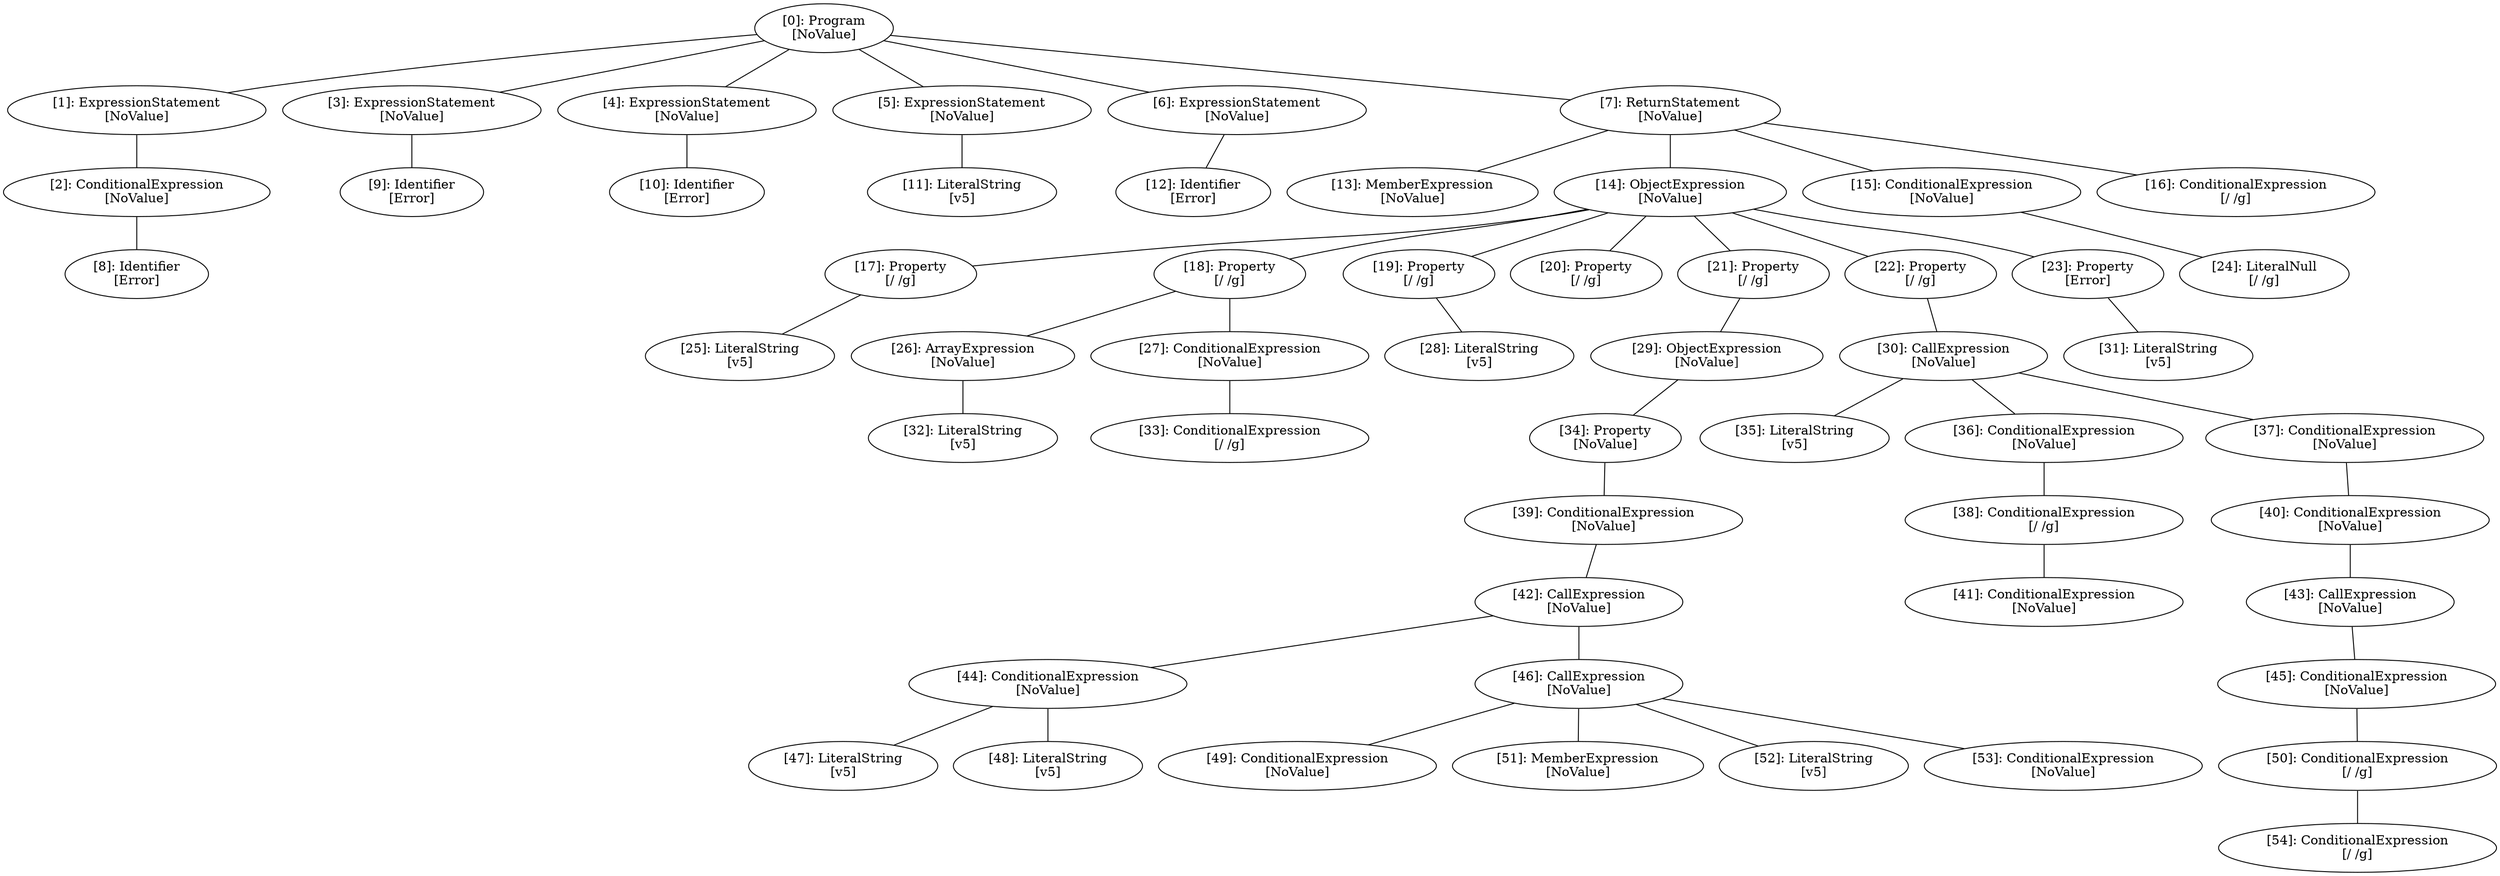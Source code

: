// Result
graph {
	0 [label="[0]: Program
[NoValue]"]
	1 [label="[1]: ExpressionStatement
[NoValue]"]
	2 [label="[2]: ConditionalExpression
[NoValue]"]
	3 [label="[3]: ExpressionStatement
[NoValue]"]
	4 [label="[4]: ExpressionStatement
[NoValue]"]
	5 [label="[5]: ExpressionStatement
[NoValue]"]
	6 [label="[6]: ExpressionStatement
[NoValue]"]
	7 [label="[7]: ReturnStatement
[NoValue]"]
	8 [label="[8]: Identifier
[Error]"]
	9 [label="[9]: Identifier
[Error]"]
	10 [label="[10]: Identifier
[Error]"]
	11 [label="[11]: LiteralString
[v5]"]
	12 [label="[12]: Identifier
[Error]"]
	13 [label="[13]: MemberExpression
[NoValue]"]
	14 [label="[14]: ObjectExpression
[NoValue]"]
	15 [label="[15]: ConditionalExpression
[NoValue]"]
	16 [label="[16]: ConditionalExpression
[/ /g]"]
	17 [label="[17]: Property
[/ /g]"]
	18 [label="[18]: Property
[/ /g]"]
	19 [label="[19]: Property
[/ /g]"]
	20 [label="[20]: Property
[/ /g]"]
	21 [label="[21]: Property
[/ /g]"]
	22 [label="[22]: Property
[/ /g]"]
	23 [label="[23]: Property
[Error]"]
	24 [label="[24]: LiteralNull
[/ /g]"]
	25 [label="[25]: LiteralString
[v5]"]
	26 [label="[26]: ArrayExpression
[NoValue]"]
	27 [label="[27]: ConditionalExpression
[NoValue]"]
	28 [label="[28]: LiteralString
[v5]"]
	29 [label="[29]: ObjectExpression
[NoValue]"]
	30 [label="[30]: CallExpression
[NoValue]"]
	31 [label="[31]: LiteralString
[v5]"]
	32 [label="[32]: LiteralString
[v5]"]
	33 [label="[33]: ConditionalExpression
[/ /g]"]
	34 [label="[34]: Property
[NoValue]"]
	35 [label="[35]: LiteralString
[v5]"]
	36 [label="[36]: ConditionalExpression
[NoValue]"]
	37 [label="[37]: ConditionalExpression
[NoValue]"]
	38 [label="[38]: ConditionalExpression
[/ /g]"]
	39 [label="[39]: ConditionalExpression
[NoValue]"]
	40 [label="[40]: ConditionalExpression
[NoValue]"]
	41 [label="[41]: ConditionalExpression
[NoValue]"]
	42 [label="[42]: CallExpression
[NoValue]"]
	43 [label="[43]: CallExpression
[NoValue]"]
	44 [label="[44]: ConditionalExpression
[NoValue]"]
	45 [label="[45]: ConditionalExpression
[NoValue]"]
	46 [label="[46]: CallExpression
[NoValue]"]
	47 [label="[47]: LiteralString
[v5]"]
	48 [label="[48]: LiteralString
[v5]"]
	49 [label="[49]: ConditionalExpression
[NoValue]"]
	50 [label="[50]: ConditionalExpression
[/ /g]"]
	51 [label="[51]: MemberExpression
[NoValue]"]
	52 [label="[52]: LiteralString
[v5]"]
	53 [label="[53]: ConditionalExpression
[NoValue]"]
	54 [label="[54]: ConditionalExpression
[/ /g]"]
	0 -- 1
	0 -- 3
	0 -- 4
	0 -- 5
	0 -- 6
	0 -- 7
	1 -- 2
	2 -- 8
	3 -- 9
	4 -- 10
	5 -- 11
	6 -- 12
	7 -- 13
	7 -- 14
	7 -- 15
	7 -- 16
	14 -- 17
	14 -- 18
	14 -- 19
	14 -- 20
	14 -- 21
	14 -- 22
	14 -- 23
	15 -- 24
	17 -- 25
	18 -- 26
	18 -- 27
	19 -- 28
	21 -- 29
	22 -- 30
	23 -- 31
	26 -- 32
	27 -- 33
	29 -- 34
	30 -- 35
	30 -- 36
	30 -- 37
	34 -- 39
	36 -- 38
	37 -- 40
	38 -- 41
	39 -- 42
	40 -- 43
	42 -- 44
	42 -- 46
	43 -- 45
	44 -- 47
	44 -- 48
	45 -- 50
	46 -- 49
	46 -- 51
	46 -- 52
	46 -- 53
	50 -- 54
}
